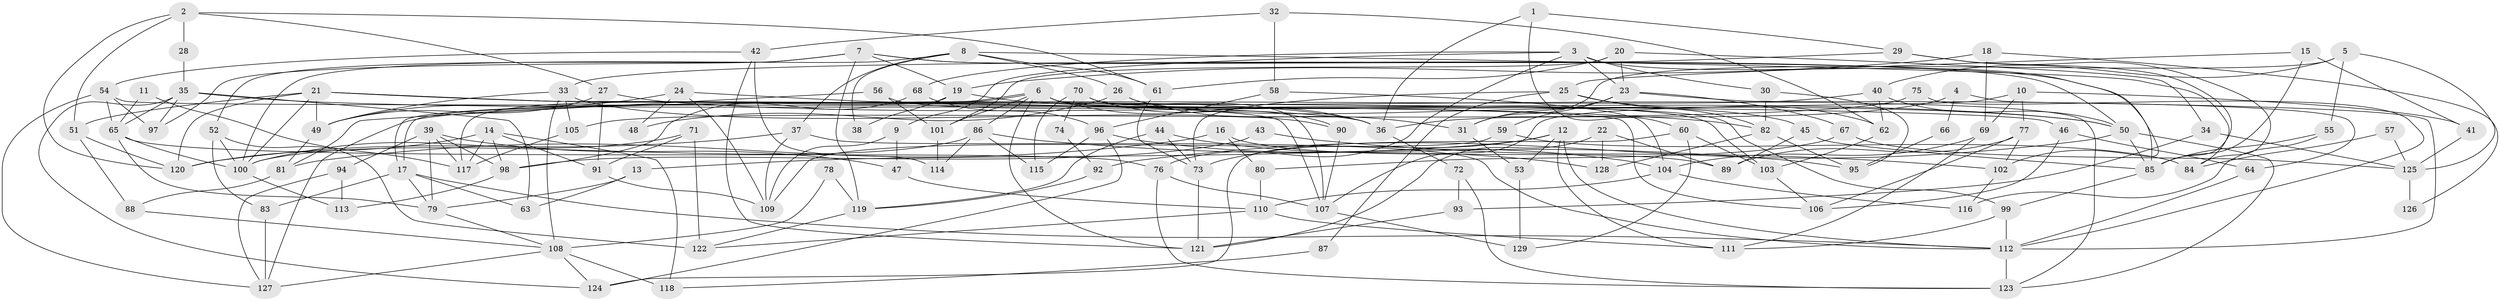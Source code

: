 // Generated by graph-tools (version 1.1) at 2025/14/03/09/25 04:14:49]
// undirected, 129 vertices, 258 edges
graph export_dot {
graph [start="1"]
  node [color=gray90,style=filled];
  1;
  2;
  3;
  4;
  5;
  6;
  7;
  8;
  9;
  10;
  11;
  12;
  13;
  14;
  15;
  16;
  17;
  18;
  19;
  20;
  21;
  22;
  23;
  24;
  25;
  26;
  27;
  28;
  29;
  30;
  31;
  32;
  33;
  34;
  35;
  36;
  37;
  38;
  39;
  40;
  41;
  42;
  43;
  44;
  45;
  46;
  47;
  48;
  49;
  50;
  51;
  52;
  53;
  54;
  55;
  56;
  57;
  58;
  59;
  60;
  61;
  62;
  63;
  64;
  65;
  66;
  67;
  68;
  69;
  70;
  71;
  72;
  73;
  74;
  75;
  76;
  77;
  78;
  79;
  80;
  81;
  82;
  83;
  84;
  85;
  86;
  87;
  88;
  89;
  90;
  91;
  92;
  93;
  94;
  95;
  96;
  97;
  98;
  99;
  100;
  101;
  102;
  103;
  104;
  105;
  106;
  107;
  108;
  109;
  110;
  111;
  112;
  113;
  114;
  115;
  116;
  117;
  118;
  119;
  120;
  121;
  122;
  123;
  124;
  125;
  126;
  127;
  128;
  129;
  1 -- 29;
  1 -- 36;
  1 -- 60;
  2 -- 61;
  2 -- 51;
  2 -- 27;
  2 -- 28;
  2 -- 120;
  3 -- 68;
  3 -- 76;
  3 -- 9;
  3 -- 23;
  3 -- 30;
  3 -- 102;
  4 -- 112;
  4 -- 36;
  4 -- 66;
  5 -- 31;
  5 -- 40;
  5 -- 55;
  5 -- 125;
  6 -- 121;
  6 -- 17;
  6 -- 17;
  6 -- 36;
  6 -- 86;
  6 -- 101;
  6 -- 107;
  6 -- 123;
  7 -- 50;
  7 -- 85;
  7 -- 19;
  7 -- 52;
  7 -- 97;
  7 -- 119;
  8 -- 61;
  8 -- 37;
  8 -- 26;
  8 -- 38;
  8 -- 84;
  8 -- 100;
  9 -- 109;
  9 -- 47;
  10 -- 69;
  10 -- 107;
  10 -- 41;
  10 -- 77;
  11 -- 65;
  11 -- 117;
  12 -- 13;
  12 -- 112;
  12 -- 53;
  12 -- 73;
  12 -- 111;
  13 -- 63;
  13 -- 79;
  14 -- 120;
  14 -- 117;
  14 -- 91;
  14 -- 98;
  14 -- 118;
  15 -- 25;
  15 -- 85;
  15 -- 41;
  16 -- 80;
  16 -- 81;
  16 -- 89;
  17 -- 79;
  17 -- 63;
  17 -- 83;
  17 -- 112;
  18 -- 19;
  18 -- 69;
  18 -- 126;
  19 -- 50;
  19 -- 38;
  19 -- 117;
  20 -- 23;
  20 -- 101;
  20 -- 34;
  20 -- 61;
  21 -- 107;
  21 -- 36;
  21 -- 46;
  21 -- 49;
  21 -- 51;
  21 -- 100;
  21 -- 120;
  22 -- 121;
  22 -- 89;
  22 -- 128;
  23 -- 64;
  23 -- 31;
  23 -- 59;
  23 -- 67;
  24 -- 49;
  24 -- 109;
  24 -- 36;
  24 -- 48;
  25 -- 82;
  25 -- 62;
  25 -- 73;
  25 -- 87;
  26 -- 31;
  26 -- 45;
  26 -- 48;
  27 -- 91;
  27 -- 49;
  27 -- 50;
  28 -- 35;
  29 -- 33;
  29 -- 85;
  29 -- 84;
  30 -- 95;
  30 -- 82;
  31 -- 53;
  32 -- 42;
  32 -- 62;
  32 -- 58;
  33 -- 49;
  33 -- 108;
  33 -- 90;
  33 -- 105;
  34 -- 125;
  34 -- 93;
  35 -- 65;
  35 -- 124;
  35 -- 63;
  35 -- 82;
  35 -- 97;
  36 -- 72;
  37 -- 109;
  37 -- 120;
  37 -- 112;
  39 -- 98;
  39 -- 47;
  39 -- 79;
  39 -- 94;
  39 -- 117;
  40 -- 50;
  40 -- 127;
  40 -- 62;
  41 -- 125;
  42 -- 121;
  42 -- 54;
  42 -- 114;
  43 -- 98;
  43 -- 102;
  44 -- 128;
  44 -- 73;
  44 -- 119;
  45 -- 89;
  45 -- 85;
  46 -- 106;
  46 -- 64;
  47 -- 110;
  49 -- 81;
  50 -- 123;
  50 -- 85;
  50 -- 92;
  51 -- 120;
  51 -- 88;
  52 -- 100;
  52 -- 83;
  52 -- 122;
  53 -- 129;
  54 -- 97;
  54 -- 65;
  54 -- 106;
  54 -- 127;
  55 -- 85;
  55 -- 116;
  56 -- 81;
  56 -- 101;
  56 -- 103;
  57 -- 84;
  57 -- 125;
  58 -- 104;
  58 -- 96;
  59 -- 84;
  59 -- 109;
  60 -- 124;
  60 -- 103;
  60 -- 129;
  61 -- 73;
  62 -- 103;
  64 -- 112;
  65 -- 100;
  65 -- 76;
  65 -- 79;
  66 -- 95;
  67 -- 125;
  67 -- 80;
  68 -- 96;
  68 -- 98;
  69 -- 111;
  69 -- 104;
  70 -- 99;
  70 -- 115;
  70 -- 74;
  70 -- 90;
  71 -- 122;
  71 -- 100;
  71 -- 91;
  72 -- 123;
  72 -- 93;
  73 -- 121;
  74 -- 92;
  75 -- 112;
  75 -- 105;
  76 -- 123;
  76 -- 107;
  77 -- 106;
  77 -- 89;
  77 -- 102;
  78 -- 119;
  78 -- 108;
  79 -- 108;
  80 -- 110;
  81 -- 88;
  82 -- 95;
  82 -- 128;
  83 -- 127;
  85 -- 99;
  86 -- 100;
  86 -- 95;
  86 -- 114;
  86 -- 115;
  87 -- 118;
  88 -- 108;
  90 -- 107;
  91 -- 109;
  92 -- 119;
  93 -- 121;
  94 -- 127;
  94 -- 113;
  96 -- 104;
  96 -- 115;
  96 -- 124;
  98 -- 113;
  99 -- 112;
  99 -- 111;
  100 -- 113;
  101 -- 114;
  102 -- 116;
  103 -- 106;
  104 -- 110;
  104 -- 116;
  105 -- 117;
  107 -- 129;
  108 -- 127;
  108 -- 118;
  108 -- 124;
  110 -- 122;
  110 -- 111;
  112 -- 123;
  119 -- 122;
  125 -- 126;
}
